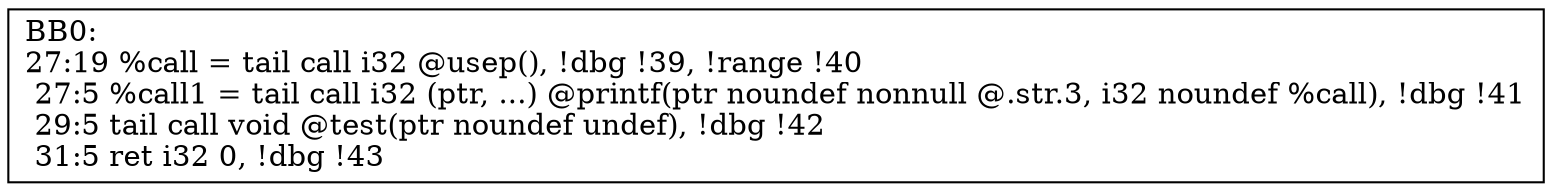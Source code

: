 digraph "CFG for'main' function" {
	BB0 [shape=record, label="{BB0:\l27:19   %call = tail call i32 @usep(), !dbg !39, !range !40\l 27:5   %call1 = tail call i32 (ptr, ...) @printf(ptr noundef nonnull @.str.3, i32 noundef %call), !dbg !41\l 29:5   tail call void @test(ptr noundef undef), !dbg !42\l 31:5   ret i32 0, !dbg !43\l }"];
}
